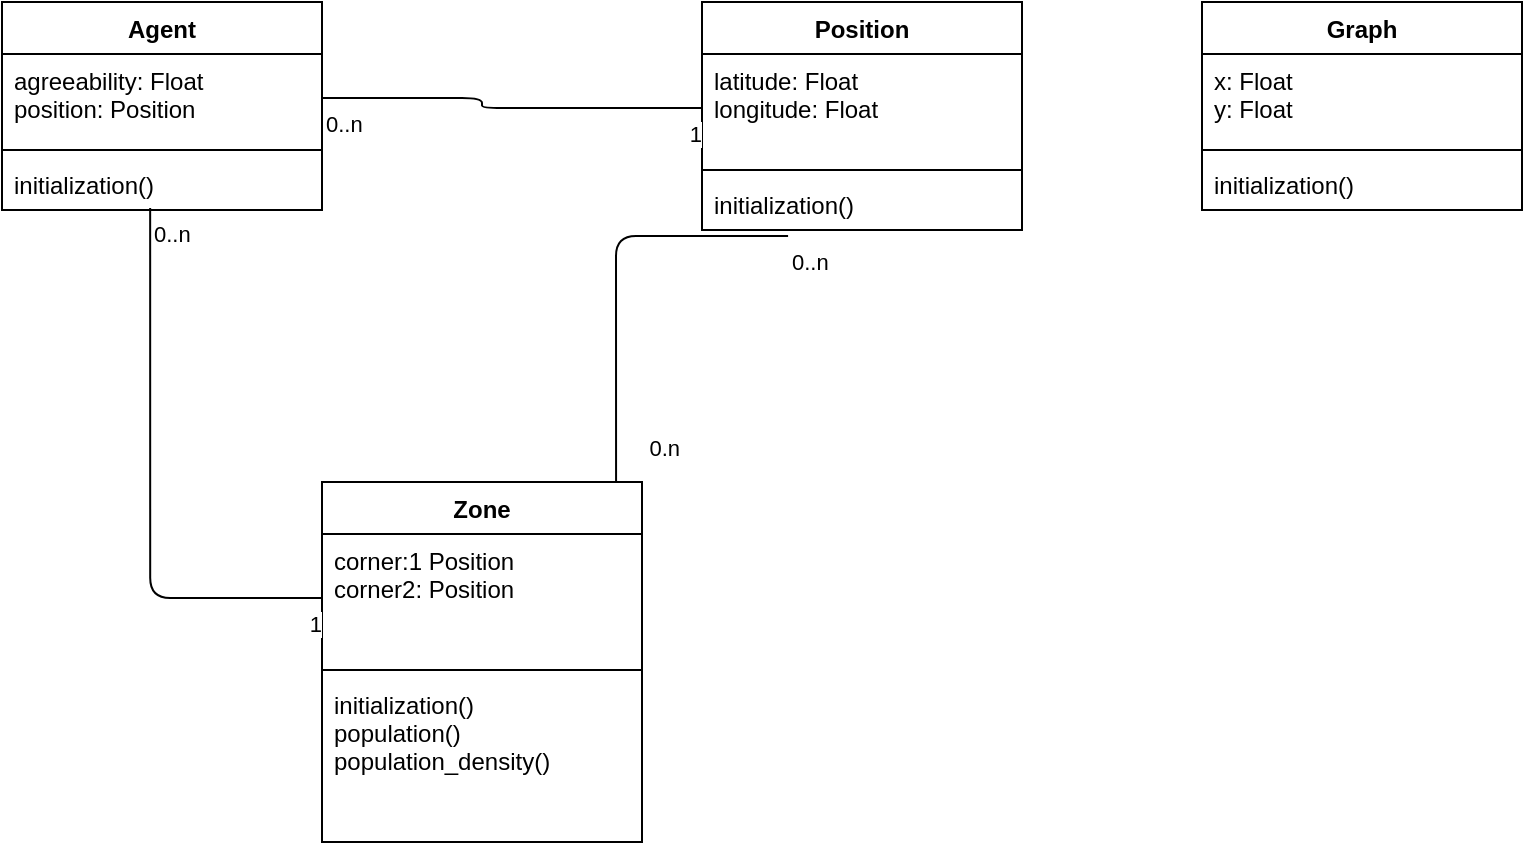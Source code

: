 <mxfile version="14.5.1" type="device"><diagram id="0G5cXWHrLUDWZfPzALlu" name="Page-1"><mxGraphModel dx="1106" dy="814" grid="1" gridSize="10" guides="1" tooltips="1" connect="1" arrows="1" fold="1" page="1" pageScale="1" pageWidth="827" pageHeight="1169" math="0" shadow="0"><root><mxCell id="0"/><mxCell id="1" parent="0"/><mxCell id="yOXF3fzj1rOKKLY3wwod-1" value="Agent" style="swimlane;fontStyle=1;align=center;verticalAlign=top;childLayout=stackLayout;horizontal=1;startSize=26;horizontalStack=0;resizeParent=1;resizeParentMax=0;resizeLast=0;collapsible=1;marginBottom=0;" vertex="1" parent="1"><mxGeometry x="80" y="80" width="160" height="104" as="geometry"/></mxCell><mxCell id="yOXF3fzj1rOKKLY3wwod-2" value="agreeability: Float&#10;position: Position" style="text;strokeColor=none;fillColor=none;align=left;verticalAlign=top;spacingLeft=4;spacingRight=4;overflow=hidden;rotatable=0;points=[[0,0.5],[1,0.5]];portConstraint=eastwest;" vertex="1" parent="yOXF3fzj1rOKKLY3wwod-1"><mxGeometry y="26" width="160" height="44" as="geometry"/></mxCell><mxCell id="yOXF3fzj1rOKKLY3wwod-3" value="" style="line;strokeWidth=1;fillColor=none;align=left;verticalAlign=middle;spacingTop=-1;spacingLeft=3;spacingRight=3;rotatable=0;labelPosition=right;points=[];portConstraint=eastwest;" vertex="1" parent="yOXF3fzj1rOKKLY3wwod-1"><mxGeometry y="70" width="160" height="8" as="geometry"/></mxCell><mxCell id="yOXF3fzj1rOKKLY3wwod-4" value="initialization()" style="text;strokeColor=none;fillColor=none;align=left;verticalAlign=top;spacingLeft=4;spacingRight=4;overflow=hidden;rotatable=0;points=[[0,0.5],[1,0.5]];portConstraint=eastwest;" vertex="1" parent="yOXF3fzj1rOKKLY3wwod-1"><mxGeometry y="78" width="160" height="26" as="geometry"/></mxCell><mxCell id="yOXF3fzj1rOKKLY3wwod-5" value="Position" style="swimlane;fontStyle=1;align=center;verticalAlign=top;childLayout=stackLayout;horizontal=1;startSize=26;horizontalStack=0;resizeParent=1;resizeParentMax=0;resizeLast=0;collapsible=1;marginBottom=0;" vertex="1" parent="1"><mxGeometry x="430" y="80" width="160" height="114" as="geometry"/></mxCell><mxCell id="yOXF3fzj1rOKKLY3wwod-6" value="latitude: Float&#10;longitude: Float" style="text;strokeColor=none;fillColor=none;align=left;verticalAlign=top;spacingLeft=4;spacingRight=4;overflow=hidden;rotatable=0;points=[[0,0.5],[1,0.5]];portConstraint=eastwest;" vertex="1" parent="yOXF3fzj1rOKKLY3wwod-5"><mxGeometry y="26" width="160" height="54" as="geometry"/></mxCell><mxCell id="yOXF3fzj1rOKKLY3wwod-7" value="" style="line;strokeWidth=1;fillColor=none;align=left;verticalAlign=middle;spacingTop=-1;spacingLeft=3;spacingRight=3;rotatable=0;labelPosition=right;points=[];portConstraint=eastwest;" vertex="1" parent="yOXF3fzj1rOKKLY3wwod-5"><mxGeometry y="80" width="160" height="8" as="geometry"/></mxCell><mxCell id="yOXF3fzj1rOKKLY3wwod-8" value="initialization()" style="text;strokeColor=none;fillColor=none;align=left;verticalAlign=top;spacingLeft=4;spacingRight=4;overflow=hidden;rotatable=0;points=[[0,0.5],[1,0.5]];portConstraint=eastwest;" vertex="1" parent="yOXF3fzj1rOKKLY3wwod-5"><mxGeometry y="88" width="160" height="26" as="geometry"/></mxCell><mxCell id="yOXF3fzj1rOKKLY3wwod-9" value="Graph" style="swimlane;fontStyle=1;align=center;verticalAlign=top;childLayout=stackLayout;horizontal=1;startSize=26;horizontalStack=0;resizeParent=1;resizeParentMax=0;resizeLast=0;collapsible=1;marginBottom=0;" vertex="1" parent="1"><mxGeometry x="680" y="80" width="160" height="104" as="geometry"/></mxCell><mxCell id="yOXF3fzj1rOKKLY3wwod-10" value="x: Float&#10;y: Float" style="text;strokeColor=none;fillColor=none;align=left;verticalAlign=top;spacingLeft=4;spacingRight=4;overflow=hidden;rotatable=0;points=[[0,0.5],[1,0.5]];portConstraint=eastwest;" vertex="1" parent="yOXF3fzj1rOKKLY3wwod-9"><mxGeometry y="26" width="160" height="44" as="geometry"/></mxCell><mxCell id="yOXF3fzj1rOKKLY3wwod-11" value="" style="line;strokeWidth=1;fillColor=none;align=left;verticalAlign=middle;spacingTop=-1;spacingLeft=3;spacingRight=3;rotatable=0;labelPosition=right;points=[];portConstraint=eastwest;" vertex="1" parent="yOXF3fzj1rOKKLY3wwod-9"><mxGeometry y="70" width="160" height="8" as="geometry"/></mxCell><mxCell id="yOXF3fzj1rOKKLY3wwod-12" value="initialization()" style="text;strokeColor=none;fillColor=none;align=left;verticalAlign=top;spacingLeft=4;spacingRight=4;overflow=hidden;rotatable=0;points=[[0,0.5],[1,0.5]];portConstraint=eastwest;" vertex="1" parent="yOXF3fzj1rOKKLY3wwod-9"><mxGeometry y="78" width="160" height="26" as="geometry"/></mxCell><mxCell id="yOXF3fzj1rOKKLY3wwod-13" value="Zone" style="swimlane;fontStyle=1;align=center;verticalAlign=top;childLayout=stackLayout;horizontal=1;startSize=26;horizontalStack=0;resizeParent=1;resizeParentMax=0;resizeLast=0;collapsible=1;marginBottom=0;" vertex="1" parent="1"><mxGeometry x="240" y="320" width="160" height="180" as="geometry"/></mxCell><mxCell id="yOXF3fzj1rOKKLY3wwod-14" value="corner:1 Position&#10;corner2: Position" style="text;strokeColor=none;fillColor=none;align=left;verticalAlign=top;spacingLeft=4;spacingRight=4;overflow=hidden;rotatable=0;points=[[0,0.5],[1,0.5]];portConstraint=eastwest;" vertex="1" parent="yOXF3fzj1rOKKLY3wwod-13"><mxGeometry y="26" width="160" height="64" as="geometry"/></mxCell><mxCell id="yOXF3fzj1rOKKLY3wwod-15" value="" style="line;strokeWidth=1;fillColor=none;align=left;verticalAlign=middle;spacingTop=-1;spacingLeft=3;spacingRight=3;rotatable=0;labelPosition=right;points=[];portConstraint=eastwest;" vertex="1" parent="yOXF3fzj1rOKKLY3wwod-13"><mxGeometry y="90" width="160" height="8" as="geometry"/></mxCell><mxCell id="yOXF3fzj1rOKKLY3wwod-16" value="initialization()&#10;population()&#10;population_density()" style="text;strokeColor=none;fillColor=none;align=left;verticalAlign=top;spacingLeft=4;spacingRight=4;overflow=hidden;rotatable=0;points=[[0,0.5],[1,0.5]];portConstraint=eastwest;" vertex="1" parent="yOXF3fzj1rOKKLY3wwod-13"><mxGeometry y="98" width="160" height="82" as="geometry"/></mxCell><mxCell id="yOXF3fzj1rOKKLY3wwod-17" value="" style="endArrow=none;html=1;endSize=12;startArrow=none;startSize=14;startFill=0;edgeStyle=orthogonalEdgeStyle;exitX=1;exitY=0.5;exitDx=0;exitDy=0;endFill=0;" edge="1" parent="1" source="yOXF3fzj1rOKKLY3wwod-2" target="yOXF3fzj1rOKKLY3wwod-6"><mxGeometry x="0.077" y="-37" relative="1" as="geometry"><mxPoint x="260" y="210" as="sourcePoint"/><mxPoint x="420" y="210" as="targetPoint"/><Array as="points"><mxPoint x="320" y="128"/><mxPoint x="320" y="133"/></Array><mxPoint as="offset"/></mxGeometry></mxCell><mxCell id="yOXF3fzj1rOKKLY3wwod-18" value="0..n" style="edgeLabel;resizable=0;html=1;align=left;verticalAlign=top;" connectable="0" vertex="1" parent="yOXF3fzj1rOKKLY3wwod-17"><mxGeometry x="-1" relative="1" as="geometry"/></mxCell><mxCell id="yOXF3fzj1rOKKLY3wwod-19" value="1" style="edgeLabel;resizable=0;html=1;align=right;verticalAlign=top;" connectable="0" vertex="1" parent="yOXF3fzj1rOKKLY3wwod-17"><mxGeometry x="1" relative="1" as="geometry"/></mxCell><mxCell id="yOXF3fzj1rOKKLY3wwod-20" value="" style="endArrow=none;html=1;endSize=12;startArrow=none;startSize=14;startFill=0;edgeStyle=orthogonalEdgeStyle;exitX=0.269;exitY=1.115;exitDx=0;exitDy=0;exitPerimeter=0;entryX=0.919;entryY=0;entryDx=0;entryDy=0;entryPerimeter=0;endFill=0;" edge="1" parent="1" source="yOXF3fzj1rOKKLY3wwod-8" target="yOXF3fzj1rOKKLY3wwod-13"><mxGeometry relative="1" as="geometry"><mxPoint x="470" y="250" as="sourcePoint"/><mxPoint x="630" y="250" as="targetPoint"/></mxGeometry></mxCell><mxCell id="yOXF3fzj1rOKKLY3wwod-21" value="0..n" style="edgeLabel;resizable=0;html=1;align=left;verticalAlign=top;" connectable="0" vertex="1" parent="yOXF3fzj1rOKKLY3wwod-20"><mxGeometry x="-1" relative="1" as="geometry"/></mxCell><mxCell id="yOXF3fzj1rOKKLY3wwod-22" value="0.n" style="edgeLabel;resizable=0;html=1;align=right;verticalAlign=top;" connectable="0" vertex="1" parent="yOXF3fzj1rOKKLY3wwod-20"><mxGeometry x="1" relative="1" as="geometry"><mxPoint x="32.96" y="-29.96" as="offset"/></mxGeometry></mxCell><mxCell id="yOXF3fzj1rOKKLY3wwod-23" value="" style="endArrow=none;html=1;endSize=12;startArrow=none;startSize=14;startFill=0;edgeStyle=orthogonalEdgeStyle;exitX=0.463;exitY=0.962;exitDx=0;exitDy=0;exitPerimeter=0;entryX=0;entryY=0.5;entryDx=0;entryDy=0;endFill=0;" edge="1" parent="1" source="yOXF3fzj1rOKKLY3wwod-4" target="yOXF3fzj1rOKKLY3wwod-14"><mxGeometry relative="1" as="geometry"><mxPoint x="480" y="340" as="sourcePoint"/><mxPoint x="640" y="340" as="targetPoint"/></mxGeometry></mxCell><mxCell id="yOXF3fzj1rOKKLY3wwod-24" value="0..n" style="edgeLabel;resizable=0;html=1;align=left;verticalAlign=top;" connectable="0" vertex="1" parent="yOXF3fzj1rOKKLY3wwod-23"><mxGeometry x="-1" relative="1" as="geometry"/></mxCell><mxCell id="yOXF3fzj1rOKKLY3wwod-25" value="1" style="edgeLabel;resizable=0;html=1;align=right;verticalAlign=top;" connectable="0" vertex="1" parent="yOXF3fzj1rOKKLY3wwod-23"><mxGeometry x="1" relative="1" as="geometry"/></mxCell></root></mxGraphModel></diagram></mxfile>